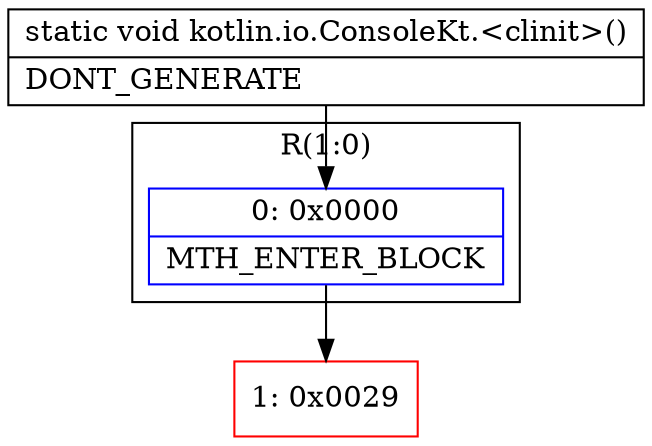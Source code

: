 digraph "CFG forkotlin.io.ConsoleKt.\<clinit\>()V" {
subgraph cluster_Region_1470557366 {
label = "R(1:0)";
node [shape=record,color=blue];
Node_0 [shape=record,label="{0\:\ 0x0000|MTH_ENTER_BLOCK\l}"];
}
Node_1 [shape=record,color=red,label="{1\:\ 0x0029}"];
MethodNode[shape=record,label="{static void kotlin.io.ConsoleKt.\<clinit\>()  | DONT_GENERATE\l}"];
MethodNode -> Node_0;
Node_0 -> Node_1;
}

